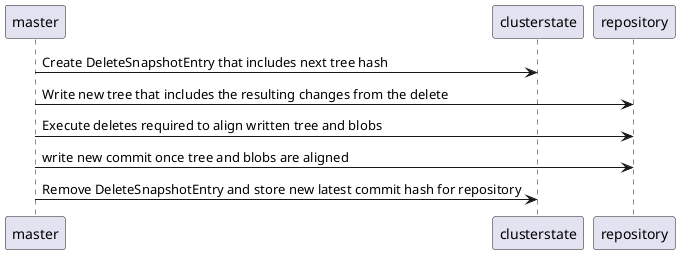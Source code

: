 @startuml

master -> clusterstate: Create DeleteSnapshotEntry that includes next\
 tree hash
master -> repository: Write new tree that includes the resulting changes\
 from the delete
master -> repository: Execute deletes required to align written tree and blobs
master -> repository: write new commit once tree and blobs are aligned
master -> clusterstate: Remove DeleteSnapshotEntry and store new latest \
commit hash for repository

@enduml